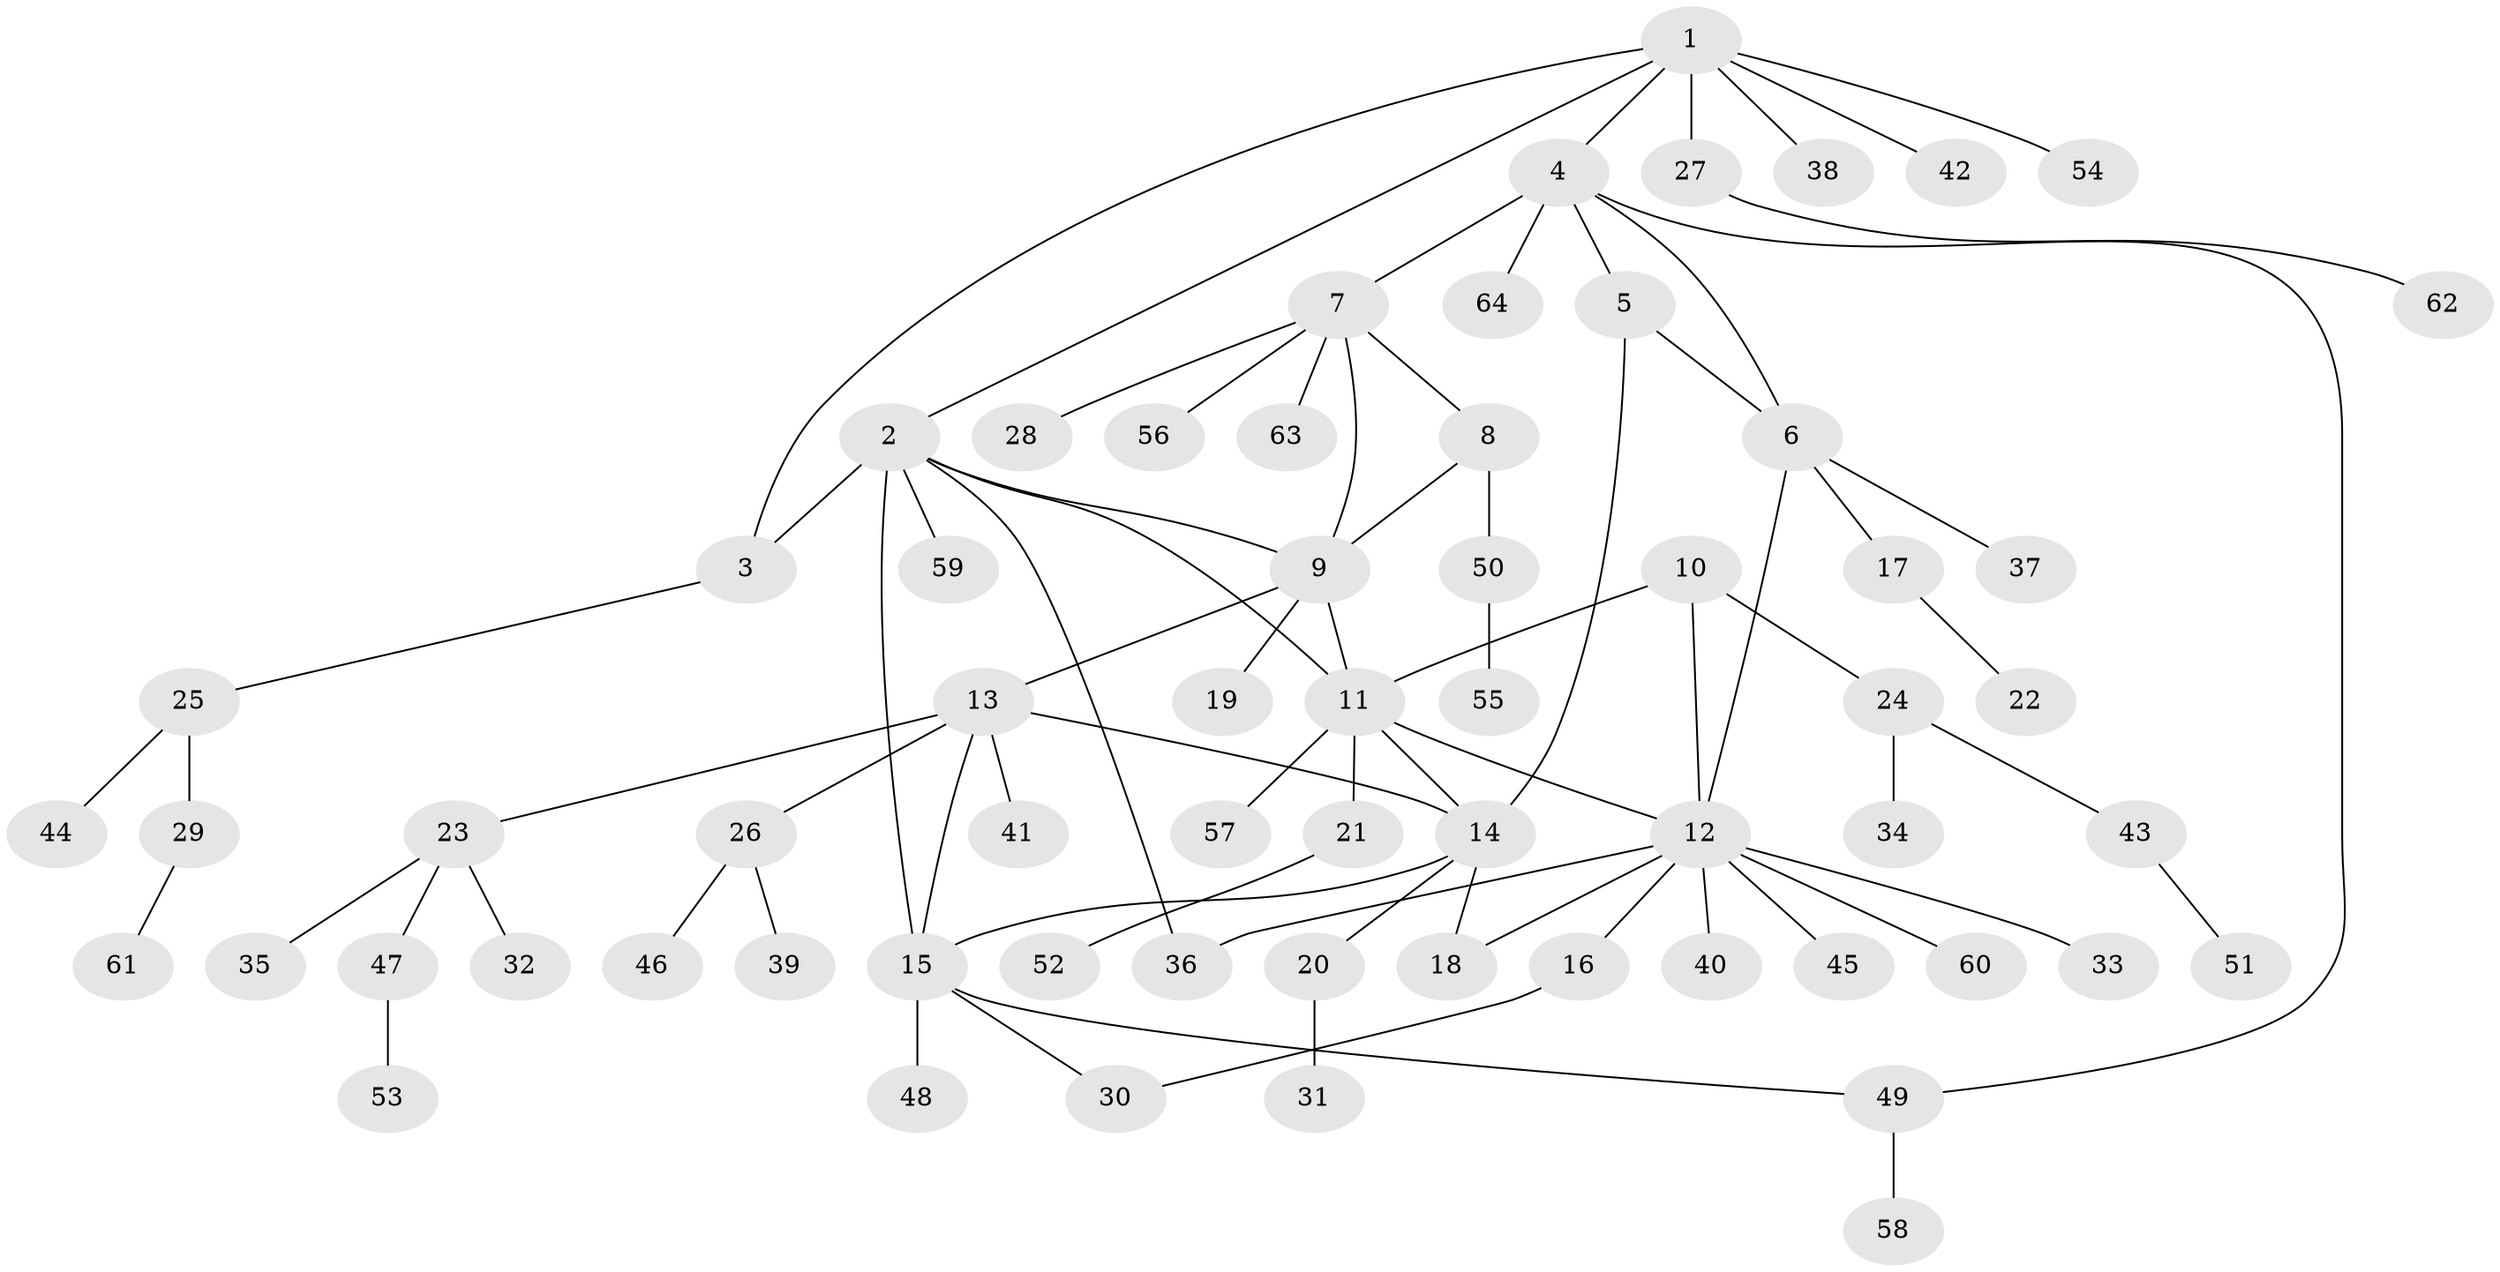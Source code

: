 // coarse degree distribution, {3: 0.1, 6: 0.15, 7: 0.05, 4: 0.1, 5: 0.15, 1: 0.4, 2: 0.05}
// Generated by graph-tools (version 1.1) at 2025/52/03/04/25 22:52:19]
// undirected, 64 vertices, 78 edges
graph export_dot {
  node [color=gray90,style=filled];
  1;
  2;
  3;
  4;
  5;
  6;
  7;
  8;
  9;
  10;
  11;
  12;
  13;
  14;
  15;
  16;
  17;
  18;
  19;
  20;
  21;
  22;
  23;
  24;
  25;
  26;
  27;
  28;
  29;
  30;
  31;
  32;
  33;
  34;
  35;
  36;
  37;
  38;
  39;
  40;
  41;
  42;
  43;
  44;
  45;
  46;
  47;
  48;
  49;
  50;
  51;
  52;
  53;
  54;
  55;
  56;
  57;
  58;
  59;
  60;
  61;
  62;
  63;
  64;
  1 -- 2;
  1 -- 3;
  1 -- 4;
  1 -- 27;
  1 -- 38;
  1 -- 42;
  1 -- 54;
  2 -- 3;
  2 -- 9;
  2 -- 11;
  2 -- 15;
  2 -- 36;
  2 -- 59;
  3 -- 25;
  4 -- 5;
  4 -- 6;
  4 -- 7;
  4 -- 49;
  4 -- 64;
  5 -- 6;
  5 -- 14;
  6 -- 12;
  6 -- 17;
  6 -- 37;
  7 -- 8;
  7 -- 9;
  7 -- 28;
  7 -- 56;
  7 -- 63;
  8 -- 9;
  8 -- 50;
  9 -- 11;
  9 -- 13;
  9 -- 19;
  10 -- 11;
  10 -- 12;
  10 -- 24;
  11 -- 12;
  11 -- 14;
  11 -- 21;
  11 -- 57;
  12 -- 16;
  12 -- 18;
  12 -- 33;
  12 -- 36;
  12 -- 40;
  12 -- 45;
  12 -- 60;
  13 -- 14;
  13 -- 15;
  13 -- 23;
  13 -- 26;
  13 -- 41;
  14 -- 15;
  14 -- 18;
  14 -- 20;
  15 -- 30;
  15 -- 48;
  15 -- 49;
  16 -- 30;
  17 -- 22;
  20 -- 31;
  21 -- 52;
  23 -- 32;
  23 -- 35;
  23 -- 47;
  24 -- 34;
  24 -- 43;
  25 -- 29;
  25 -- 44;
  26 -- 39;
  26 -- 46;
  27 -- 62;
  29 -- 61;
  43 -- 51;
  47 -- 53;
  49 -- 58;
  50 -- 55;
}
